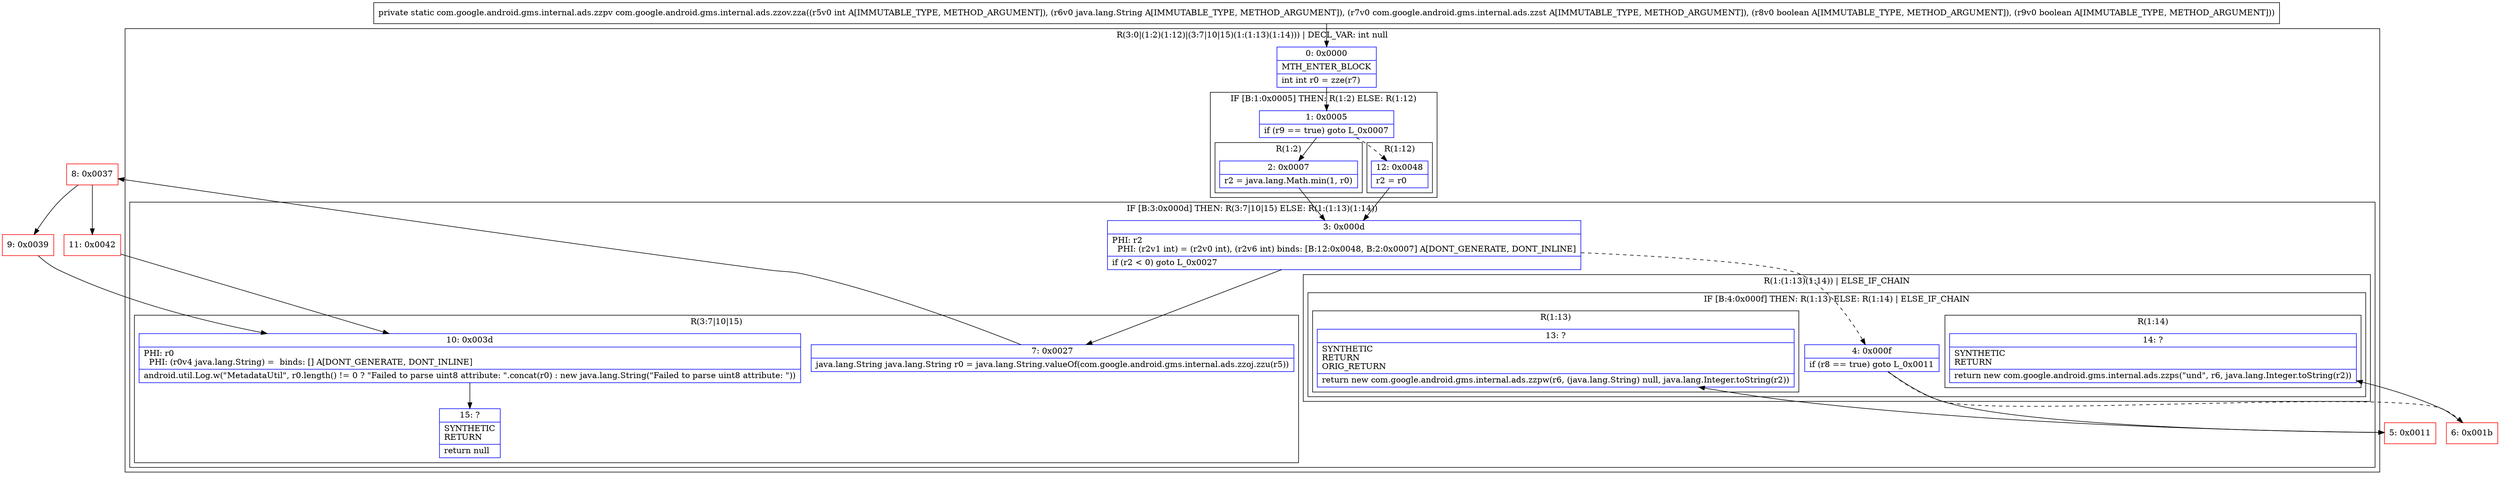 digraph "CFG forcom.google.android.gms.internal.ads.zzov.zza(ILjava\/lang\/String;Lcom\/google\/android\/gms\/internal\/ads\/zzst;ZZ)Lcom\/google\/android\/gms\/internal\/ads\/zzpv;" {
subgraph cluster_Region_1592212869 {
label = "R(3:0|(1:2)(1:12)|(3:7|10|15)(1:(1:13)(1:14))) | DECL_VAR: int null\l";
node [shape=record,color=blue];
Node_0 [shape=record,label="{0\:\ 0x0000|MTH_ENTER_BLOCK\l|int int r0 = zze(r7)\l}"];
subgraph cluster_IfRegion_1354481478 {
label = "IF [B:1:0x0005] THEN: R(1:2) ELSE: R(1:12)";
node [shape=record,color=blue];
Node_1 [shape=record,label="{1\:\ 0x0005|if (r9 == true) goto L_0x0007\l}"];
subgraph cluster_Region_1464280339 {
label = "R(1:2)";
node [shape=record,color=blue];
Node_2 [shape=record,label="{2\:\ 0x0007|r2 = java.lang.Math.min(1, r0)\l}"];
}
subgraph cluster_Region_1921368389 {
label = "R(1:12)";
node [shape=record,color=blue];
Node_12 [shape=record,label="{12\:\ 0x0048|r2 = r0\l}"];
}
}
subgraph cluster_IfRegion_1067004482 {
label = "IF [B:3:0x000d] THEN: R(3:7|10|15) ELSE: R(1:(1:13)(1:14))";
node [shape=record,color=blue];
Node_3 [shape=record,label="{3\:\ 0x000d|PHI: r2 \l  PHI: (r2v1 int) = (r2v0 int), (r2v6 int) binds: [B:12:0x0048, B:2:0x0007] A[DONT_GENERATE, DONT_INLINE]\l|if (r2 \< 0) goto L_0x0027\l}"];
subgraph cluster_Region_728519878 {
label = "R(3:7|10|15)";
node [shape=record,color=blue];
Node_7 [shape=record,label="{7\:\ 0x0027|java.lang.String java.lang.String r0 = java.lang.String.valueOf(com.google.android.gms.internal.ads.zzoj.zzu(r5))\l}"];
Node_10 [shape=record,label="{10\:\ 0x003d|PHI: r0 \l  PHI: (r0v4 java.lang.String) =  binds: [] A[DONT_GENERATE, DONT_INLINE]\l|android.util.Log.w(\"MetadataUtil\", r0.length() != 0 ? \"Failed to parse uint8 attribute: \".concat(r0) : new java.lang.String(\"Failed to parse uint8 attribute: \"))\l}"];
Node_15 [shape=record,label="{15\:\ ?|SYNTHETIC\lRETURN\l|return null\l}"];
}
subgraph cluster_Region_720630382 {
label = "R(1:(1:13)(1:14)) | ELSE_IF_CHAIN\l";
node [shape=record,color=blue];
subgraph cluster_IfRegion_251571276 {
label = "IF [B:4:0x000f] THEN: R(1:13) ELSE: R(1:14) | ELSE_IF_CHAIN\l";
node [shape=record,color=blue];
Node_4 [shape=record,label="{4\:\ 0x000f|if (r8 == true) goto L_0x0011\l}"];
subgraph cluster_Region_53633882 {
label = "R(1:13)";
node [shape=record,color=blue];
Node_13 [shape=record,label="{13\:\ ?|SYNTHETIC\lRETURN\lORIG_RETURN\l|return new com.google.android.gms.internal.ads.zzpw(r6, (java.lang.String) null, java.lang.Integer.toString(r2))\l}"];
}
subgraph cluster_Region_1968134748 {
label = "R(1:14)";
node [shape=record,color=blue];
Node_14 [shape=record,label="{14\:\ ?|SYNTHETIC\lRETURN\l|return new com.google.android.gms.internal.ads.zzps(\"und\", r6, java.lang.Integer.toString(r2))\l}"];
}
}
}
}
}
Node_5 [shape=record,color=red,label="{5\:\ 0x0011}"];
Node_6 [shape=record,color=red,label="{6\:\ 0x001b}"];
Node_8 [shape=record,color=red,label="{8\:\ 0x0037}"];
Node_9 [shape=record,color=red,label="{9\:\ 0x0039}"];
Node_11 [shape=record,color=red,label="{11\:\ 0x0042}"];
MethodNode[shape=record,label="{private static com.google.android.gms.internal.ads.zzpv com.google.android.gms.internal.ads.zzov.zza((r5v0 int A[IMMUTABLE_TYPE, METHOD_ARGUMENT]), (r6v0 java.lang.String A[IMMUTABLE_TYPE, METHOD_ARGUMENT]), (r7v0 com.google.android.gms.internal.ads.zzst A[IMMUTABLE_TYPE, METHOD_ARGUMENT]), (r8v0 boolean A[IMMUTABLE_TYPE, METHOD_ARGUMENT]), (r9v0 boolean A[IMMUTABLE_TYPE, METHOD_ARGUMENT])) }"];
MethodNode -> Node_0;
Node_0 -> Node_1;
Node_1 -> Node_2;
Node_1 -> Node_12[style=dashed];
Node_2 -> Node_3;
Node_12 -> Node_3;
Node_3 -> Node_4[style=dashed];
Node_3 -> Node_7;
Node_7 -> Node_8;
Node_10 -> Node_15;
Node_4 -> Node_5;
Node_4 -> Node_6[style=dashed];
Node_5 -> Node_13;
Node_6 -> Node_14;
Node_8 -> Node_9;
Node_8 -> Node_11;
Node_9 -> Node_10;
Node_11 -> Node_10;
}

